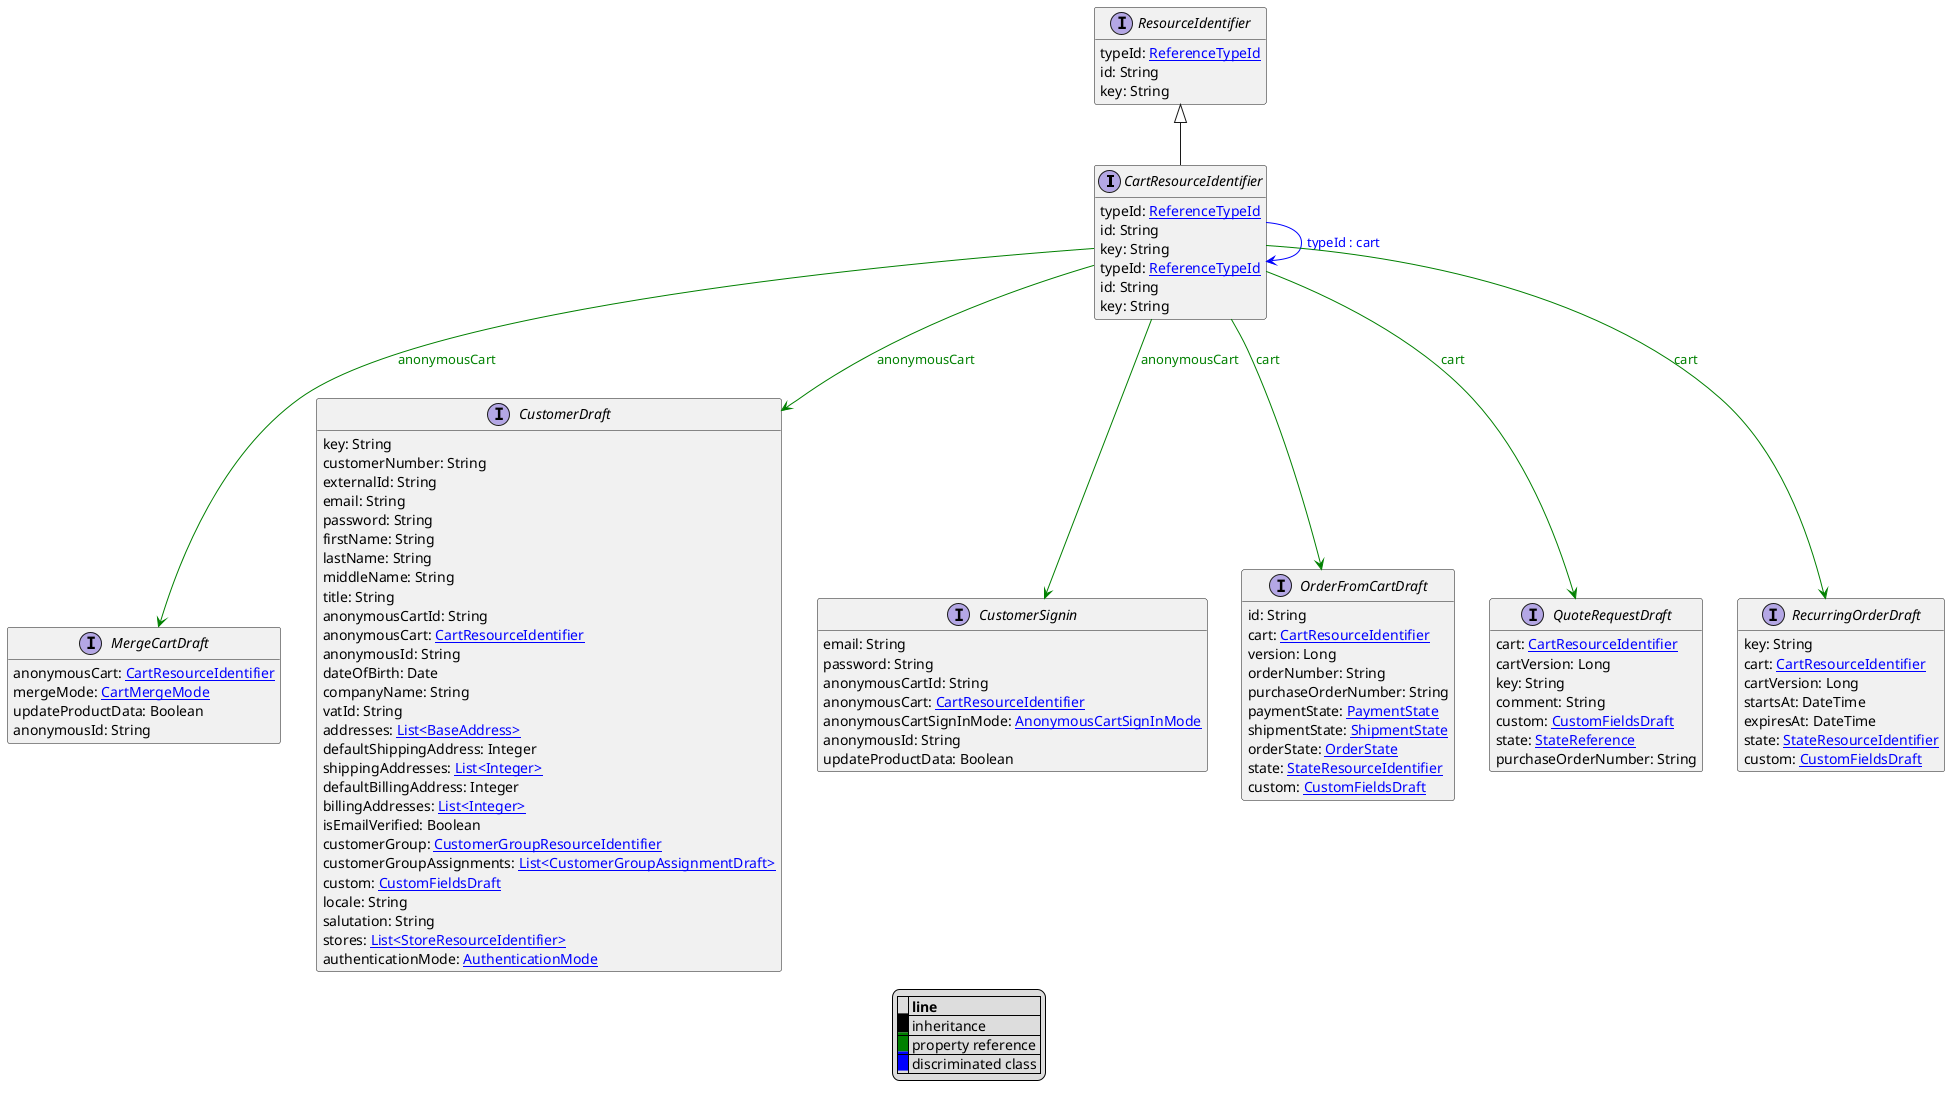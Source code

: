 @startuml

hide empty fields
hide empty methods
legend
|= |= line |
|<back:black>   </back>| inheritance |
|<back:green>   </back>| property reference |
|<back:blue>   </back>| discriminated class |
endlegend
interface CartResourceIdentifier [[CartResourceIdentifier.svg]] extends ResourceIdentifier {
    typeId: [[ReferenceTypeId.svg ReferenceTypeId]]
    id: String
    key: String
}
interface ResourceIdentifier [[ResourceIdentifier.svg]]  {
    typeId: [[ReferenceTypeId.svg ReferenceTypeId]]
    id: String
    key: String
}

interface CartResourceIdentifier [[CartResourceIdentifier.svg]]  {
    typeId: [[ReferenceTypeId.svg ReferenceTypeId]]
    id: String
    key: String
}
interface MergeCartDraft [[MergeCartDraft.svg]]  {
    anonymousCart: [[CartResourceIdentifier.svg CartResourceIdentifier]]
    mergeMode: [[CartMergeMode.svg CartMergeMode]]
    updateProductData: Boolean
    anonymousId: String
}
interface CustomerDraft [[CustomerDraft.svg]]  {
    key: String
    customerNumber: String
    externalId: String
    email: String
    password: String
    firstName: String
    lastName: String
    middleName: String
    title: String
    anonymousCartId: String
    anonymousCart: [[CartResourceIdentifier.svg CartResourceIdentifier]]
    anonymousId: String
    dateOfBirth: Date
    companyName: String
    vatId: String
    addresses: [[BaseAddress.svg List<BaseAddress>]]
    defaultShippingAddress: Integer
    shippingAddresses: [[Integer.svg List<Integer>]]
    defaultBillingAddress: Integer
    billingAddresses: [[Integer.svg List<Integer>]]
    isEmailVerified: Boolean
    customerGroup: [[CustomerGroupResourceIdentifier.svg CustomerGroupResourceIdentifier]]
    customerGroupAssignments: [[CustomerGroupAssignmentDraft.svg List<CustomerGroupAssignmentDraft>]]
    custom: [[CustomFieldsDraft.svg CustomFieldsDraft]]
    locale: String
    salutation: String
    stores: [[StoreResourceIdentifier.svg List<StoreResourceIdentifier>]]
    authenticationMode: [[AuthenticationMode.svg AuthenticationMode]]
}
interface CustomerSignin [[CustomerSignin.svg]]  {
    email: String
    password: String
    anonymousCartId: String
    anonymousCart: [[CartResourceIdentifier.svg CartResourceIdentifier]]
    anonymousCartSignInMode: [[AnonymousCartSignInMode.svg AnonymousCartSignInMode]]
    anonymousId: String
    updateProductData: Boolean
}
interface OrderFromCartDraft [[OrderFromCartDraft.svg]]  {
    id: String
    cart: [[CartResourceIdentifier.svg CartResourceIdentifier]]
    version: Long
    orderNumber: String
    purchaseOrderNumber: String
    paymentState: [[PaymentState.svg PaymentState]]
    shipmentState: [[ShipmentState.svg ShipmentState]]
    orderState: [[OrderState.svg OrderState]]
    state: [[StateResourceIdentifier.svg StateResourceIdentifier]]
    custom: [[CustomFieldsDraft.svg CustomFieldsDraft]]
}
interface QuoteRequestDraft [[QuoteRequestDraft.svg]]  {
    cart: [[CartResourceIdentifier.svg CartResourceIdentifier]]
    cartVersion: Long
    key: String
    comment: String
    custom: [[CustomFieldsDraft.svg CustomFieldsDraft]]
    state: [[StateReference.svg StateReference]]
    purchaseOrderNumber: String
}
interface RecurringOrderDraft [[RecurringOrderDraft.svg]]  {
    key: String
    cart: [[CartResourceIdentifier.svg CartResourceIdentifier]]
    cartVersion: Long
    startsAt: DateTime
    expiresAt: DateTime
    state: [[StateResourceIdentifier.svg StateResourceIdentifier]]
    custom: [[CustomFieldsDraft.svg CustomFieldsDraft]]
}
CartResourceIdentifier --> CartResourceIdentifier #blue;text:blue : "typeId : cart"
CartResourceIdentifier --> MergeCartDraft #green;text:green : "anonymousCart"
CartResourceIdentifier --> CustomerDraft #green;text:green : "anonymousCart"
CartResourceIdentifier --> CustomerSignin #green;text:green : "anonymousCart"
CartResourceIdentifier --> OrderFromCartDraft #green;text:green : "cart"
CartResourceIdentifier --> QuoteRequestDraft #green;text:green : "cart"
CartResourceIdentifier --> RecurringOrderDraft #green;text:green : "cart"
@enduml
